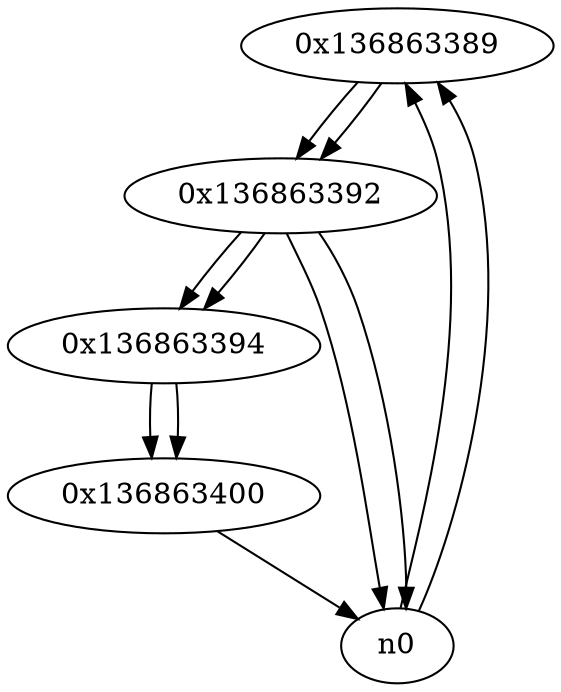 digraph G{
/* nodes */
  n1 [label="0x136863389"]
  n2 [label="0x136863392"]
  n3 [label="0x136863394"]
  n4 [label="0x136863400"]
/* edges */
n1 -> n2;
n0 -> n1;
n0 -> n1;
n2 -> n3;
n2 -> n0;
n2 -> n0;
n1 -> n2;
n3 -> n4;
n2 -> n3;
n4 -> n0;
n3 -> n4;
}
